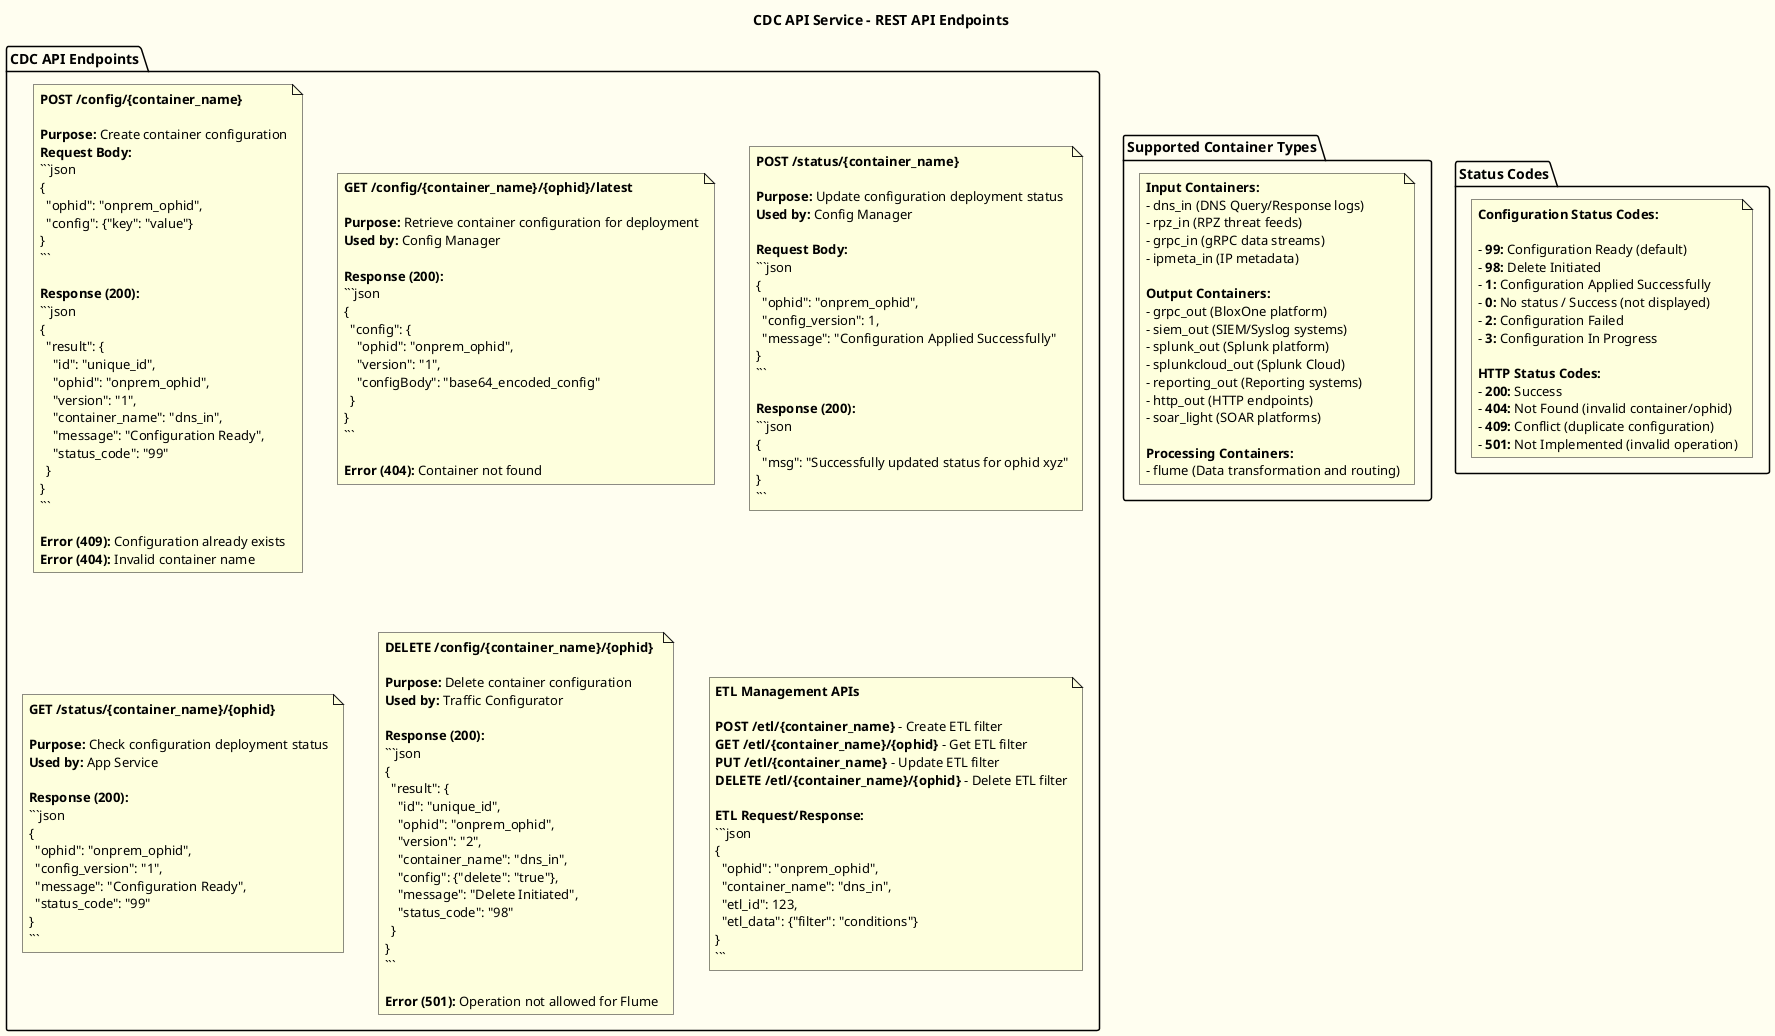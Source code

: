 @startuml CDC API Service - API Specifications

title CDC API Service - REST API Endpoints

skinparam handwritten false
skinparam monochrome false
skinparam backgroundColor #FFFEF0

package "CDC API Endpoints" {

    note as CreateConfigNote
    **POST /config/{container_name}**
    
    **Purpose:** Create container configuration
    **Request Body:**
    ```json
    {
      "ophid": "onprem_ophid",
      "config": {"key": "value"}
    }
    ```
    
    **Response (200):**
    ```json
    {
      "result": {
        "id": "unique_id",
        "ophid": "onprem_ophid", 
        "version": "1",
        "container_name": "dns_in",
        "message": "Configuration Ready",
        "status_code": "99"
      }
    }
    ```
    
    **Error (409):** Configuration already exists
    **Error (404):** Invalid container name
    end note

    note as GetConfigNote
    **GET /config/{container_name}/{ophid}/latest**
    
    **Purpose:** Retrieve container configuration for deployment
    **Used by:** Config Manager
    
    **Response (200):**
    ```json
    {
      "config": {
        "ophid": "onprem_ophid",
        "version": "1", 
        "configBody": "base64_encoded_config"
      }
    }
    ```
    
    **Error (404):** Container not found
    end note

    note as UpdateStatusNote
    **POST /status/{container_name}**
    
    **Purpose:** Update configuration deployment status
    **Used by:** Config Manager
    
    **Request Body:**
    ```json
    {
      "ophid": "onprem_ophid",
      "config_version": 1,
      "message": "Configuration Applied Successfully"
    }
    ```
    
    **Response (200):**
    ```json
    {
      "msg": "Successfully updated status for ophid xyz"
    }
    ```
    end note

    note as GetStatusNote
    **GET /status/{container_name}/{ophid}**
    
    **Purpose:** Check configuration deployment status
    **Used by:** App Service
    
    **Response (200):**
    ```json
    {
      "ophid": "onprem_ophid",
      "config_version": "1",
      "message": "Configuration Ready",
      "status_code": "99"
    }
    ```
    end note

    note as DeleteConfigNote
    **DELETE /config/{container_name}/{ophid}**
    
    **Purpose:** Delete container configuration
    **Used by:** Traffic Configurator
    
    **Response (200):**
    ```json
    {
      "result": {
        "id": "unique_id",
        "ophid": "onprem_ophid",
        "version": "2",
        "container_name": "dns_in",
        "config": {"delete": "true"},
        "message": "Delete Initiated",
        "status_code": "98"
      }
    }
    ```
    
    **Error (501):** Operation not allowed for Flume
    end note

    note as ETLNote
    **ETL Management APIs**
    
    **POST /etl/{container_name}** - Create ETL filter
    **GET /etl/{container_name}/{ophid}** - Get ETL filter  
    **PUT /etl/{container_name}** - Update ETL filter
    **DELETE /etl/{container_name}/{ophid}** - Delete ETL filter
    
    **ETL Request/Response:**
    ```json
    {
      "ophid": "onprem_ophid",
      "container_name": "dns_in",
      "etl_id": 123,
      "etl_data": {"filter": "conditions"}
    }
    ```
    end note
}

package "Supported Container Types" {
    note as ContainerTypes
    **Input Containers:**
    - dns_in (DNS Query/Response logs)
    - rpz_in (RPZ threat feeds)  
    - grpc_in (gRPC data streams)
    - ipmeta_in (IP metadata)
    
    **Output Containers:**
    - grpc_out (BloxOne platform)
    - siem_out (SIEM/Syslog systems)
    - splunk_out (Splunk platform)
    - splunkcloud_out (Splunk Cloud)
    - reporting_out (Reporting systems)
    - http_out (HTTP endpoints)
    - soar_light (SOAR platforms)
    
    **Processing Containers:**
    - flume (Data transformation and routing)
    end note
}

package "Status Codes" {
    note as StatusCodes
    **Configuration Status Codes:**
    
    - **99:** Configuration Ready (default)
    - **98:** Delete Initiated  
    - **1:** Configuration Applied Successfully
    - **0:** No status / Success (not displayed)
    - **2:** Configuration Failed
    - **3:** Configuration In Progress
    
    **HTTP Status Codes:**
    - **200:** Success
    - **404:** Not Found (invalid container/ophid)
    - **409:** Conflict (duplicate configuration)
    - **501:** Not Implemented (invalid operation)
    end note
}

@enduml
